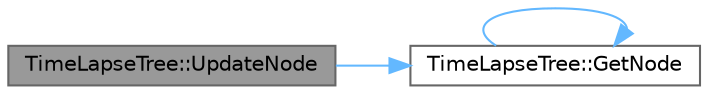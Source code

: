 digraph "TimeLapseTree::UpdateNode"
{
 // LATEX_PDF_SIZE
  bgcolor="transparent";
  edge [fontname=Helvetica,fontsize=10,labelfontname=Helvetica,labelfontsize=10];
  node [fontname=Helvetica,fontsize=10,shape=box,height=0.2,width=0.4];
  rankdir="LR";
  Node1 [id="Node000001",label="TimeLapseTree::UpdateNode",height=0.2,width=0.4,color="gray40", fillcolor="grey60", style="filled", fontcolor="black",tooltip=" "];
  Node1 -> Node2 [id="edge1_Node000001_Node000002",color="steelblue1",style="solid",tooltip=" "];
  Node2 [id="Node000002",label="TimeLapseTree::GetNode",height=0.2,width=0.4,color="grey40", fillcolor="white", style="filled",URL="$class_time_lapse_tree.html#a797837af392767b4319217e56ca8413e",tooltip=" "];
  Node2 -> Node2 [id="edge2_Node000002_Node000002",color="steelblue1",style="solid",tooltip=" "];
}
